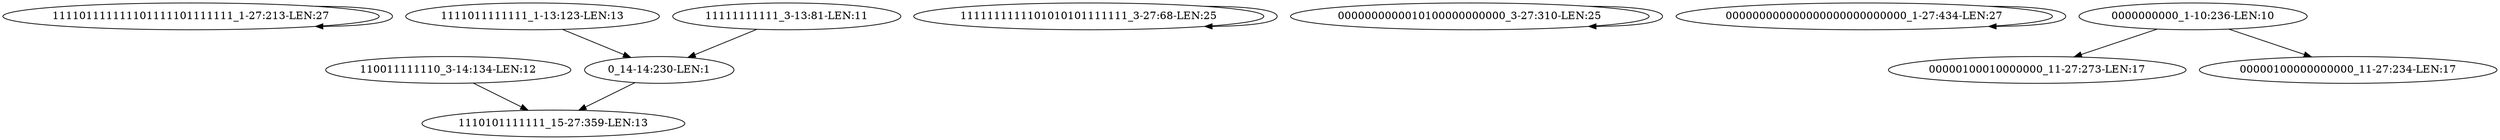 digraph G {
    "111101111111101111101111111_1-27:213-LEN:27" -> "111101111111101111101111111_1-27:213-LEN:27";
    "110011111110_3-14:134-LEN:12" -> "1110101111111_15-27:359-LEN:13";
    "1111111111101010101111111_3-27:68-LEN:25" -> "1111111111101010101111111_3-27:68-LEN:25";
    "0000000000010100000000000_3-27:310-LEN:25" -> "0000000000010100000000000_3-27:310-LEN:25";
    "0_14-14:230-LEN:1" -> "1110101111111_15-27:359-LEN:13";
    "000000000000000000000000000_1-27:434-LEN:27" -> "000000000000000000000000000_1-27:434-LEN:27";
    "1111011111111_1-13:123-LEN:13" -> "0_14-14:230-LEN:1";
    "11111111111_3-13:81-LEN:11" -> "0_14-14:230-LEN:1";
    "0000000000_1-10:236-LEN:10" -> "00000100010000000_11-27:273-LEN:17";
    "0000000000_1-10:236-LEN:10" -> "00000100000000000_11-27:234-LEN:17";
}
